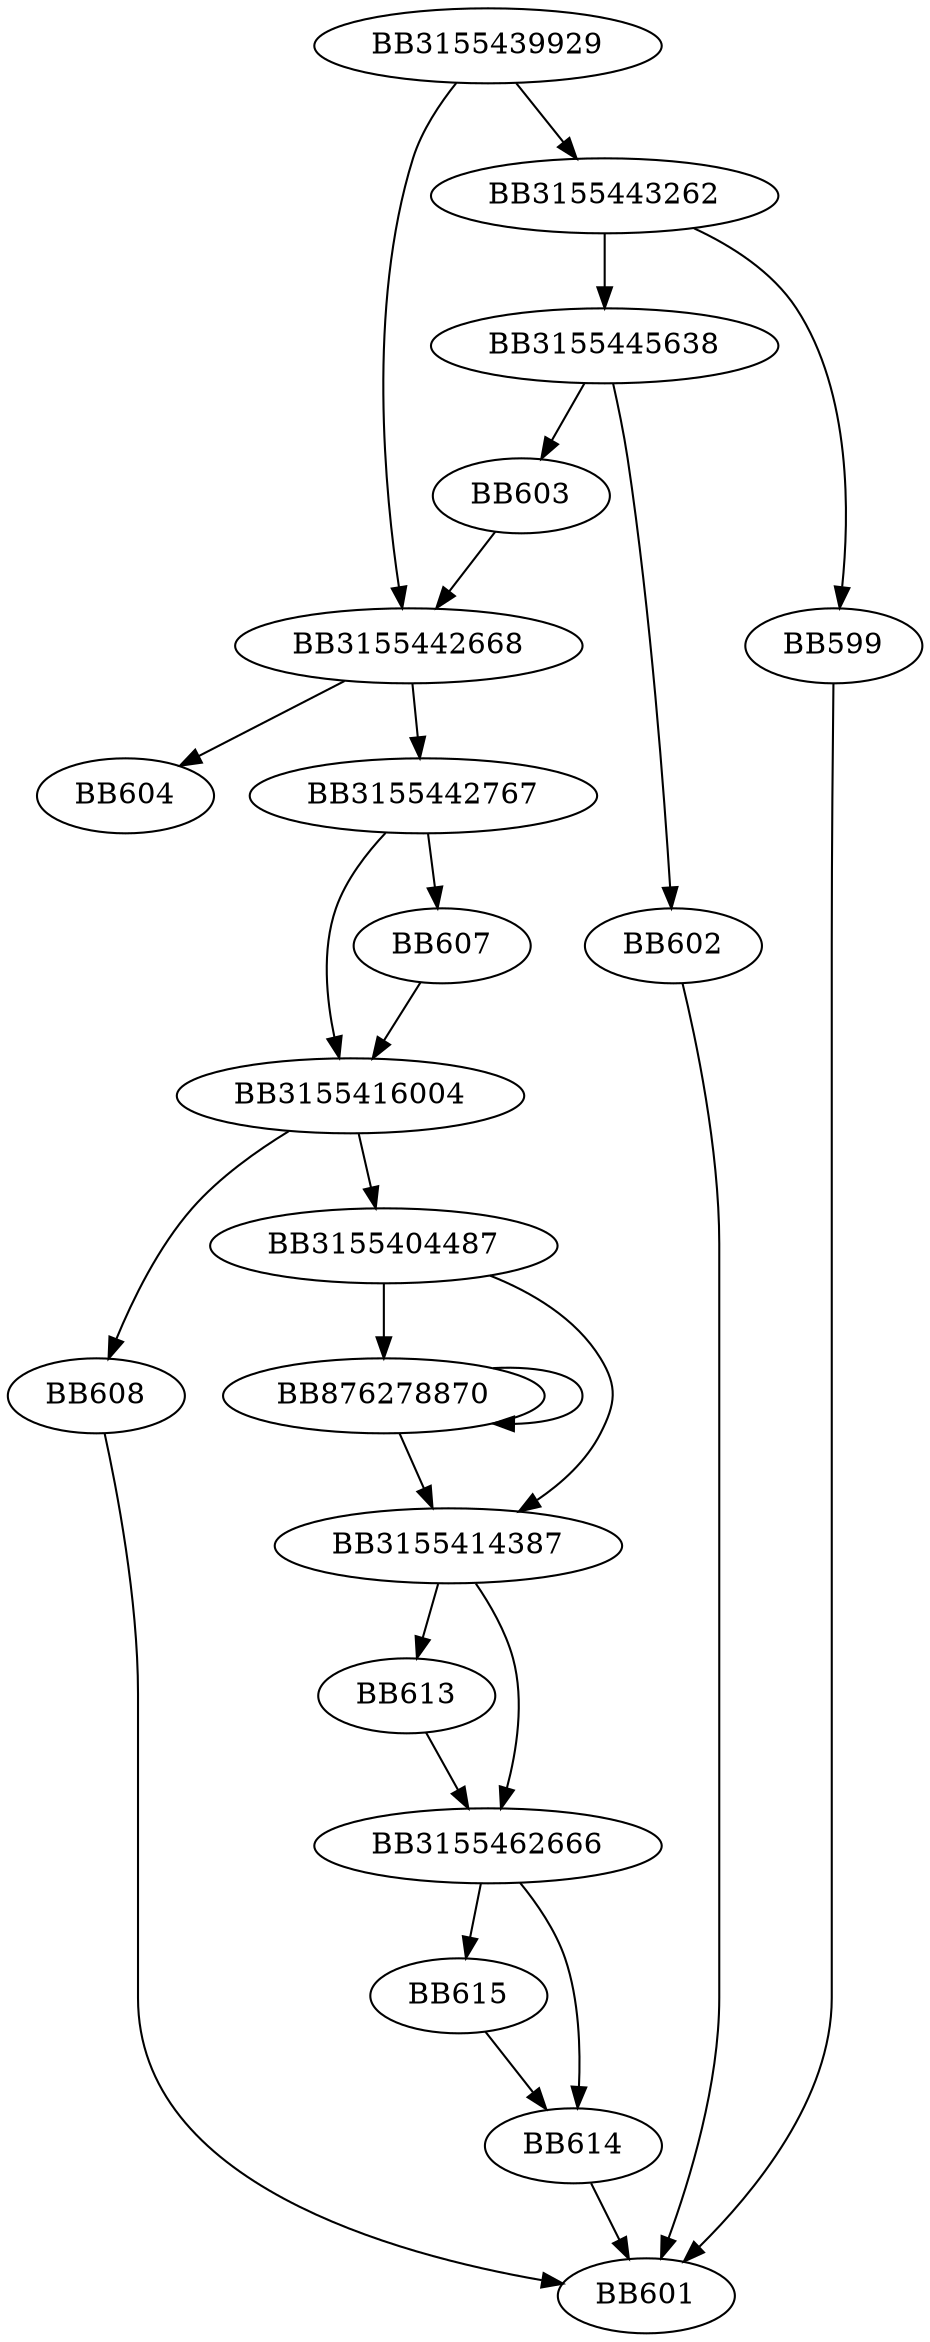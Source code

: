 digraph G{
	BB3155439929->BB3155442668;
	BB3155439929->BB3155443262;
	BB3155443262->BB599;
	BB3155443262->BB3155445638;
	BB599->BB601;
	BB3155445638->BB602;
	BB3155445638->BB603;
	BB602->BB601;
	BB603->BB3155442668;
	BB3155442668->BB604;
	BB3155442668->BB3155442767;
	BB3155442767->BB3155416004;
	BB3155442767->BB607;
	BB607->BB3155416004;
	BB3155416004->BB608;
	BB3155416004->BB3155404487;
	BB608->BB601;
	BB3155404487->BB3155414387;
	BB3155404487->BB876278870;
	BB876278870->BB3155414387;
	BB876278870->BB876278870;
	BB3155414387->BB3155462666;
	BB3155414387->BB613;
	BB613->BB3155462666;
	BB3155462666->BB614;
	BB3155462666->BB615;
	BB615->BB614;
	BB614->BB601;
}
